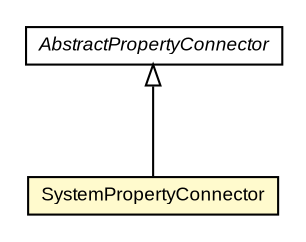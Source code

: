 #!/usr/local/bin/dot
#
# Class diagram 
# Generated by UMLGraph version R5_6-24-gf6e263 (http://www.umlgraph.org/)
#

digraph G {
	edge [fontname="arial",fontsize=10,labelfontname="arial",labelfontsize=10];
	node [fontname="arial",fontsize=10,shape=plaintext];
	nodesep=0.25;
	ranksep=0.5;
	// org.settings4j.connector.SystemPropertyConnector
	c4352 [label=<<table title="org.settings4j.connector.SystemPropertyConnector" border="0" cellborder="1" cellspacing="0" cellpadding="2" port="p" bgcolor="lemonChiffon" href="./SystemPropertyConnector.html">
		<tr><td><table border="0" cellspacing="0" cellpadding="1">
<tr><td align="center" balign="center"> SystemPropertyConnector </td></tr>
		</table></td></tr>
		</table>>, URL="./SystemPropertyConnector.html", fontname="arial", fontcolor="black", fontsize=9.0];
	// org.settings4j.connector.AbstractPropertyConnector
	c4361 [label=<<table title="org.settings4j.connector.AbstractPropertyConnector" border="0" cellborder="1" cellspacing="0" cellpadding="2" port="p" href="./AbstractPropertyConnector.html">
		<tr><td><table border="0" cellspacing="0" cellpadding="1">
<tr><td align="center" balign="center"><font face="arial italic"> AbstractPropertyConnector </font></td></tr>
		</table></td></tr>
		</table>>, URL="./AbstractPropertyConnector.html", fontname="arial", fontcolor="black", fontsize=9.0];
	//org.settings4j.connector.SystemPropertyConnector extends org.settings4j.connector.AbstractPropertyConnector
	c4361:p -> c4352:p [dir=back,arrowtail=empty];
}

